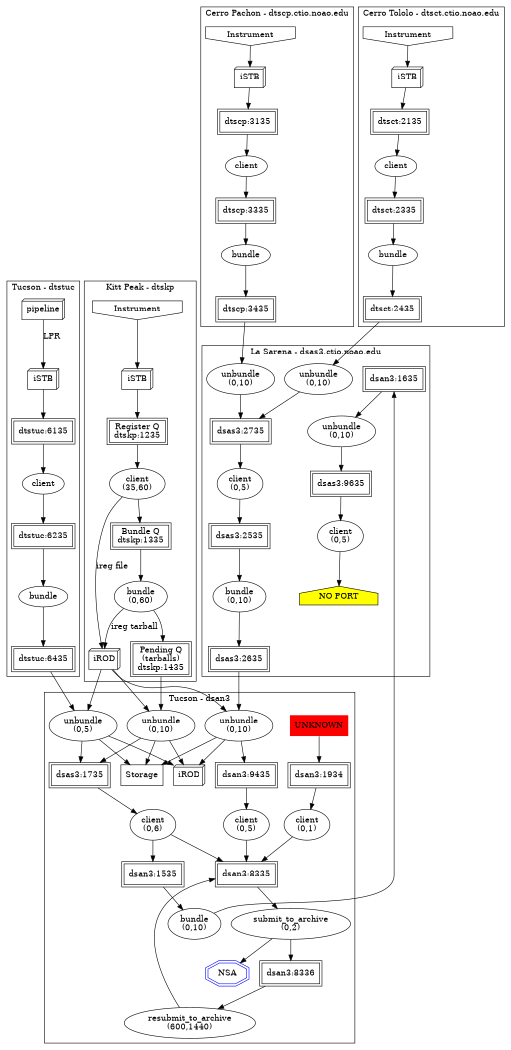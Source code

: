 
// Ports for queues mostly from dsan3:/noaosw/zdts/conf/queueports
// Connections to ports mostly from COMMENTS in crontabs

digraph june2014flow {
    rankdir="TD";
    size="4,7";
    dpi="300";
    edge [len=1.0]; 

                
    // UNKNOWNS !!!  Replace these with known module
    node [shape="plaintext", fillcolor="red", style="filled"];
    //unk0 [label="UNKNOWN", comment="type='s'"];
    //unk1 [label="UNKNOWN", comment="type='s'"];
    //unk2 [label="UNKNOWN", comment="type='s'"];
    //unk3 [label="UNKNOWN", comment="type='s'"];
    unk4 [label="UNKNOWN", comment="type='s'"];
    NOWHERE1 [label="NO PORT", fillcolor="yellow", shape="house", comment="type='t'"];
    node [style=""];

    // Other machines (I've traced into, but not through)
    node [shape="box", peripheries="2"];
    q6435 [label="dtstuc:6435", comment="type='q'"];
    q1535 [label="dsan3:1535", comment="type='q'"];
    q1735 [label="dsas3:1735", comment="type='q'"];
    // Forward references
    q1635 [label="dsan3:1635", comment="type='q'"];

        
    subgraph cluster_dtscp {
        label="Cerro Pachon - dtscp.ctio.noao.edu";
        style="solid";

        node [shape="box", peripheries="2"];
        q3135 [label="dtscp:3135", comment="type='q'"];
        q3335 [label="dtscp:3335", comment="type='q'"];
        q3435 [label="dtscp:3435", comment="type='q'"];
        
        node [shape="ellipse", peripheries="1"];
        instrument4 [label="Instrument", shape="invhouse",
                     comment="type='s'"];
        stb4 [shape="box3d",label="iSTB", comment="action='stb'"];

        client4 [label="client", comment="action='client'"];
        bundle4 [label="bundle", comment="action='bundle'"];

        instrument4 -> stb4 -> q3135 -> client4 -> q3335 -> bundle4 -> q3435;
    }

    subgraph cluster_dtsct {
        label="Cerro Tololo - dtsct.ctio.noao.edu";
        style="solid";

        node [shape="box", peripheries="2"];
        q2135 [label="dtsct:2135", comment="type='q'"];
        q2335 [label="dtsct:2335", comment="type='q'"];
        q2435 [label="dtsct:2435", comment="type='q'"];

        node [shape="ellipse", peripheries="1"];
        instrument5 [label="Instrument", shape="invhouse",
                     comment="type='s'"];
        stb5 [shape="box3d",label="iSTB", comment="action='stb'"];
        client5 [label="client", comment="action='client'"];
        bundle5 [label="bundle", comment="action='bundle'"];

        instrument5 -> stb5 -> q2135 -> client5 -> q2335 -> bundle5 -> q2435;
        
    }


    subgraph cluster_dsas3 {
        label="La Sarena - dsas3.ctio.noao.edu";
        style="solid";

        node [shape="box", peripheries="2"];
        q2535 [label="dsas3:2535", comment="type='q'"];
        q2635 [label="dsas3:2635", comment="type='q'"];
        q2735 [label="dsas3:2735", comment="type='q'"];
        q9635 [label="dsas3:9635", comment="type='q'"];

        node [shape="ellipse", peripheries="1"];
        unbundle01 [label="unbundle\n(0,10)", comment="action='unbundle'"];
        unbundle02 [label="unbundle\n(0,10)", comment="action='unbundle'"];
        unbundle03 [label="unbundle\n(0,10)", comment="action='unbundle'"];

        client01 [label="client\n(0,5)", comment="action='client'"];
        client02 [label="client\n(0,5)", comment="action='client'"];

        bundle01 [label="bundle\n(0,10)", comment="action='bundle'"];

        q1635 -> unbundle01 -> q9635;
        q2435 -> unbundle02 -> q2735;
        q3435 -> unbundle03 -> q2735;
        
        q2735 -> client01 -> q2535 -> bundle01 -> q2635;
        q9635 -> client02 -> NOWHERE1;
        // per /scpc:dsas3.ctio.noao.edu:/usr/local/dcidata/lib/iDciConfig
        // "9635 => [],"

    }

    subgraph cluster_dtskp {
        rankdir="LR";
        // On machine: dtskp  (Data Transfer Service - Kitt Peak)
        label="Kitt Peak - dtskp";
        style="solid";
        node [shape="box", peripheries="2"];
        q1235 [label="Register Q\ndtskp:1235", comment="type='q'"];
        q1335 [label="Bundle Q\ndtskp:1335", comment="type='q'"];
        q1435 [label="Pending Q\n(tarballs)\ndtskp:1435", comment="type='q'"];
        //! dtskp [shape=record,
        //!        label="{<p1235> 1235|<p1335> 1335|<p1435> 1435}| DciTrackD\ndtskp"];
        
        node [peripheries="1"];
        irod_dtskp [shape="box3d", label="iROD",
                    comment="type='d'"];
        instrument1 [label="Instrument", shape="invhouse",
                     comment="type='s'"];
        stb1 [shape="box3d",label="iSTB", comment="action='stb'"];
    


        node [shape="ellipse", peripheries="1"];
        client1 [label="client\n(35,60)", comment="action='client'"];
        bundle1 [label="bundle\n(0,60)", comment="action='bundle'"];
        
        // Data-flow
        //! DciArchT-> dtskp:p1235 [label="tracks"];
        //! dtskp:p1235 -> client1 -> dtskp:p1335 -> bundle1 -> dtskp:p1435;
        instrument1 -> stb1 -> q1235 -> client1 -> q1335 -> bundle1 -> q1435;
        client1 -> irod_dtskp [label="ireg file"];
        bundle1 -> irod_dtskp [label="ireg tarball"];
    }
    
    // dtstuc.tuc.noao.edu
    subgraph cluster_dtstuc {
        label="Tucson - dtstuc";
        style="solid";

        node [shape="box", peripheries="2"];
        q6135 [label="dtstuc:6135", comment="type='q'"];
        q6235 [label="dtstuc:6235", comment="type='q'"];
        q6435 [label="dtstuc:6435", comment="type='q'"];

        node [shape="ellipse", peripheries="1"];
        client3 [label="client", comment="action='client'"];
        bundle3 [label="bundle", comment="action='bundle'"];
        pipeline [shape="box3d",label="pipeline", comment="type='s'"];
        stb2 [shape="box3d",label="iSTB", comment="action='stb'"];
        
        pipeline -> stb2 [label="LPR"];
        stb2 -> q6135 -> client3 -> q6235 -> bundle3 -> q6435;
    }
    

    subgraph cluster_dsan3 {
        rankdir="LR";
        //  On machine: dsan3  
        label="Tucson - dsan3";
        style="solid";

        node [shape="box", peripheries="2"];
        //! q1935; // The queue file for q1935 has timestamp from 2012.
                   // Considered it dead
        q1934 [label="dsan3:1934", comment="type='q'"];
        q8335 [label="dsan3:8335", comment="type='q'"];
        q9435 [label="dsan3:9435", comment="type='q'"];
        //! q4235;  // Define, not used
        q8336 [label="dsan3:8336", comment="type='q'"];
        storage [label="Storage", shape="none", peripheries="1", style="",
                 comment="type='d'"];
        irod_dsan3 [shape="box3d",peripheries="1",label="iROD",
                    comment="type='d'"];

        NSA [label="NSA", shape="octagon", peripheries="2", color="blue",
             comment="type='t'"    ];

        node [shape="ellipse", peripheries="1"];
        client21 [label="client\n(0,5)", comment="action='client'"];
        client22 [label="client\n(0,6)", comment="action='client'"];
        client23 [label="client\n(0,1)", comment="action='client'"];

        bundle21 [label="bundle\n(0,10)", comment="action='bundle'"];

        unbundle21 [label="unbundle\n(0,10)", comment="action='unbundle'"];
        unbundle22 [label="unbundle\n(0,5)",  comment="action='unbundle'"];
        unbundle23 [label="unbundle\n(0,10)", comment="action='unbundle'"];

        submit [label="submit_to_archive\n(0,2)",
                comment="action='submit_to_archive'"];
        resubmit [label="resubmit_to_archive\n(600,1440)", // 10:00am
                  comment="action='resubmit'"];
        
        q9435 -> client21 -> q8335 -> submit -> NSA;
        submit -> q8336 -> resubmit -> q8335;
            
        q1735 -> client22 -> {q8335;q1535};
        q1535 ->  bundle21 -> q1635;

        {q1435;irod_dtskp} -> unbundle21 -> {q1735;storage;irod_dsan3};
        {q6435;irod_dtskp} -> unbundle22 -> {q1735;storage;irod_dsan3};
        {q2635;irod_dtskp} -> unbundle23 -> {q9435;storage;irod_dsan3};

        q1934 -> client23 -> q8335;

        unk4 -> q1934;
    }

    
}
